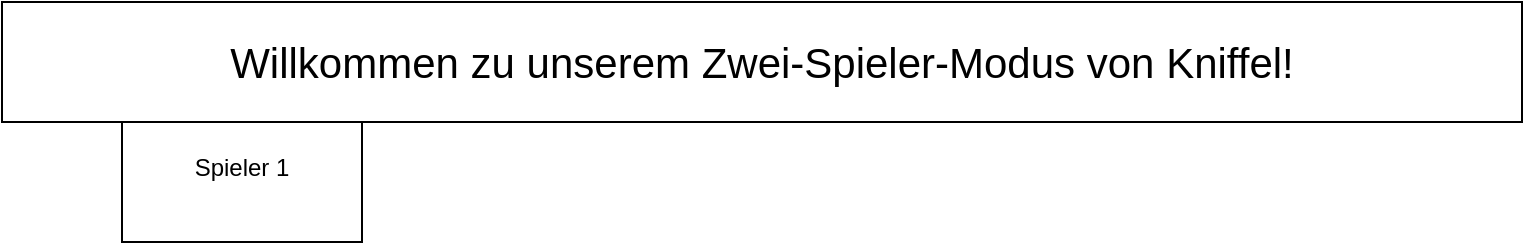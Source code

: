 <mxfile version="14.9.7" type="github">
  <diagram id="wAZXbF86A8Iv9FGVnSBs" name="Page-1">
    <mxGraphModel dx="1422" dy="792" grid="1" gridSize="10" guides="1" tooltips="1" connect="1" arrows="1" fold="1" page="1" pageScale="1" pageWidth="827" pageHeight="1169" math="0" shadow="0">
      <root>
        <mxCell id="0" />
        <mxCell id="1" parent="0" />
        <mxCell id="b2wnUj130i5NKghQYgKf-1" value="&lt;font style=&quot;font-size: 21px&quot;&gt;Willkommen zu unserem Zwei-Spieler-Modus von Kniffel!&lt;br&gt;&lt;/font&gt;" style="rounded=0;whiteSpace=wrap;html=1;" vertex="1" parent="1">
          <mxGeometry x="40" width="760" height="60" as="geometry" />
        </mxCell>
        <mxCell id="b2wnUj130i5NKghQYgKf-2" value="&lt;div&gt;Spieler 1&lt;/div&gt;&lt;div&gt;&lt;br&gt;&lt;/div&gt;" style="rounded=0;whiteSpace=wrap;html=1;" vertex="1" parent="1">
          <mxGeometry x="100" y="60" width="120" height="60" as="geometry" />
        </mxCell>
      </root>
    </mxGraphModel>
  </diagram>
</mxfile>
